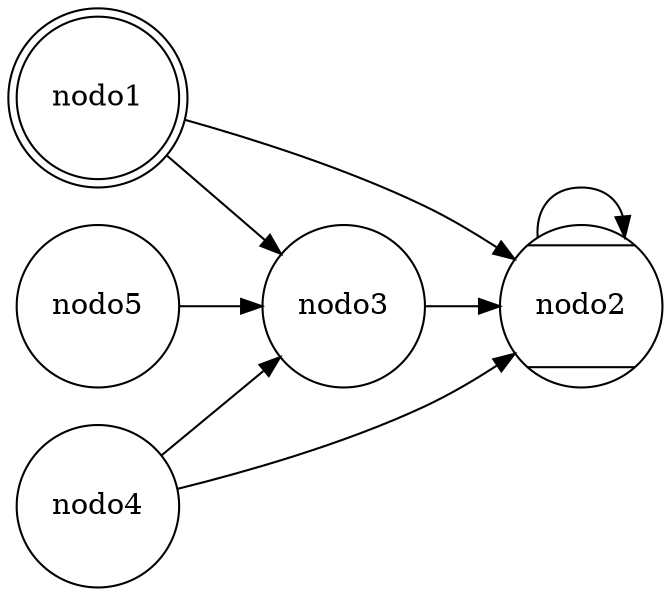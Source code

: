 digraph A{
node [shape = circle];
nodo1[shape = doublecircle];
nodo2 [shape = Mcircle];
nodo1 -> nodo2;
nodo1 -> nodo3;
nodo2 -> nodo2;
nodo3 -> nodo2;
nodo4 -> nodo3;
nodo4 -> nodo2;
nodo5 -> nodo3;
rankdir=LR;
}

